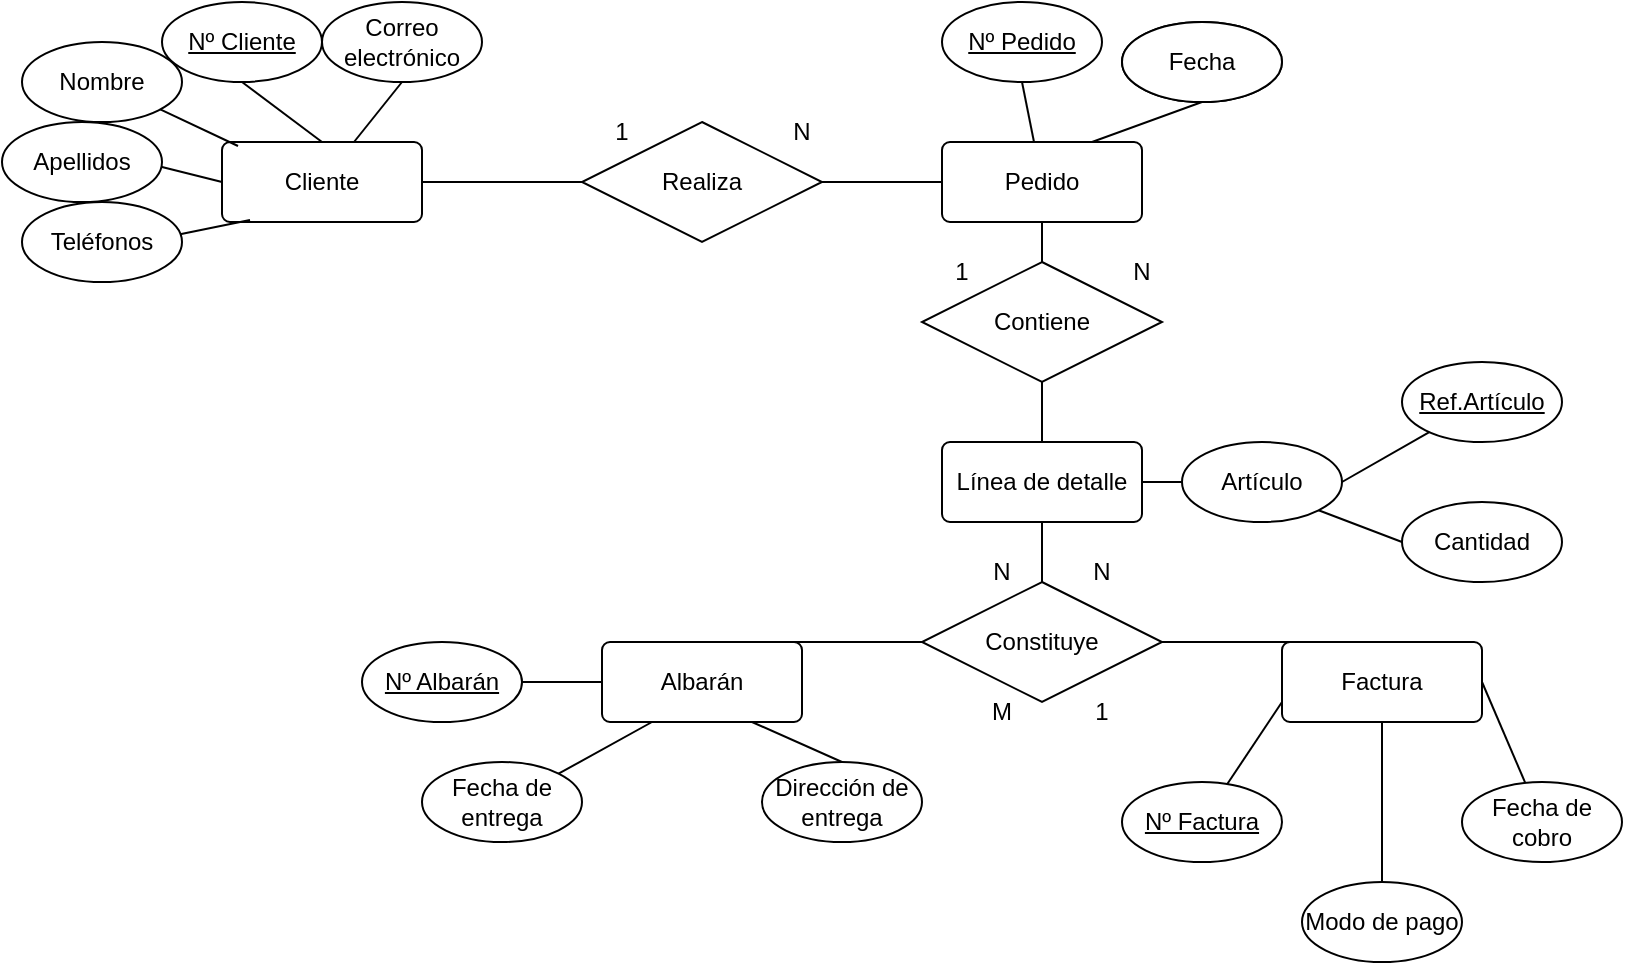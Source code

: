 <mxfile version="22.0.5" type="device">
  <diagram id="R2lEEEUBdFMjLlhIrx00" name="Page-1">
    <mxGraphModel dx="1290" dy="597" grid="1" gridSize="10" guides="1" tooltips="1" connect="1" arrows="1" fold="1" page="1" pageScale="1" pageWidth="850" pageHeight="1100" math="0" shadow="0" extFonts="Permanent Marker^https://fonts.googleapis.com/css?family=Permanent+Marker">
      <root>
        <mxCell id="0" />
        <mxCell id="1" parent="0" />
        <mxCell id="KD4n4Aa6aQZUqmUaLMFY-6" value="Cliente" style="rounded=1;arcSize=10;whiteSpace=wrap;html=1;align=center;" parent="1" vertex="1">
          <mxGeometry x="150" y="70" width="100" height="40" as="geometry" />
        </mxCell>
        <mxCell id="KD4n4Aa6aQZUqmUaLMFY-7" value="Pedido" style="rounded=1;arcSize=10;whiteSpace=wrap;html=1;align=center;" parent="1" vertex="1">
          <mxGeometry x="510" y="70" width="100" height="40" as="geometry" />
        </mxCell>
        <mxCell id="KD4n4Aa6aQZUqmUaLMFY-11" value="Realiza" style="shape=rhombus;perimeter=rhombusPerimeter;whiteSpace=wrap;html=1;align=center;" parent="1" vertex="1">
          <mxGeometry x="330" y="60" width="120" height="60" as="geometry" />
        </mxCell>
        <mxCell id="KD4n4Aa6aQZUqmUaLMFY-17" value="Contiene" style="shape=rhombus;perimeter=rhombusPerimeter;whiteSpace=wrap;html=1;align=center;" parent="1" vertex="1">
          <mxGeometry x="500" y="130" width="120" height="60" as="geometry" />
        </mxCell>
        <mxCell id="KD4n4Aa6aQZUqmUaLMFY-20" value="" style="endArrow=none;html=1;rounded=0;exitX=1;exitY=0.5;exitDx=0;exitDy=0;entryX=0;entryY=0.5;entryDx=0;entryDy=0;" parent="1" source="KD4n4Aa6aQZUqmUaLMFY-6" target="KD4n4Aa6aQZUqmUaLMFY-11" edge="1">
          <mxGeometry width="50" height="50" relative="1" as="geometry">
            <mxPoint x="260" y="120" as="sourcePoint" />
            <mxPoint x="310" y="70" as="targetPoint" />
          </mxGeometry>
        </mxCell>
        <mxCell id="KD4n4Aa6aQZUqmUaLMFY-23" value="" style="endArrow=none;html=1;rounded=0;exitX=1;exitY=0.5;exitDx=0;exitDy=0;entryX=0;entryY=0.5;entryDx=0;entryDy=0;" parent="1" source="KD4n4Aa6aQZUqmUaLMFY-11" target="KD4n4Aa6aQZUqmUaLMFY-7" edge="1">
          <mxGeometry width="50" height="50" relative="1" as="geometry">
            <mxPoint x="400" y="330" as="sourcePoint" />
            <mxPoint x="450" y="280" as="targetPoint" />
          </mxGeometry>
        </mxCell>
        <mxCell id="KD4n4Aa6aQZUqmUaLMFY-25" value="" style="endArrow=none;html=1;rounded=0;entryX=0.5;entryY=1;entryDx=0;entryDy=0;exitX=0.5;exitY=0;exitDx=0;exitDy=0;" parent="1" source="KD4n4Aa6aQZUqmUaLMFY-17" target="KD4n4Aa6aQZUqmUaLMFY-7" edge="1">
          <mxGeometry width="50" height="50" relative="1" as="geometry">
            <mxPoint x="400" y="330" as="sourcePoint" />
            <mxPoint x="450" y="280" as="targetPoint" />
          </mxGeometry>
        </mxCell>
        <mxCell id="KD4n4Aa6aQZUqmUaLMFY-34" value="1" style="text;html=1;strokeColor=none;fillColor=none;align=center;verticalAlign=middle;whiteSpace=wrap;rounded=0;" parent="1" vertex="1">
          <mxGeometry x="490" y="120" width="60" height="30" as="geometry" />
        </mxCell>
        <mxCell id="KD4n4Aa6aQZUqmUaLMFY-37" value="N" style="text;html=1;strokeColor=none;fillColor=none;align=center;verticalAlign=middle;whiteSpace=wrap;rounded=0;" parent="1" vertex="1">
          <mxGeometry x="410" y="50" width="60" height="30" as="geometry" />
        </mxCell>
        <mxCell id="KD4n4Aa6aQZUqmUaLMFY-41" value="N" style="text;html=1;strokeColor=none;fillColor=none;align=center;verticalAlign=middle;whiteSpace=wrap;rounded=0;" parent="1" vertex="1">
          <mxGeometry x="580" y="120" width="60" height="30" as="geometry" />
        </mxCell>
        <mxCell id="KD4n4Aa6aQZUqmUaLMFY-43" value="1" style="text;html=1;strokeColor=none;fillColor=none;align=center;verticalAlign=middle;whiteSpace=wrap;rounded=0;" parent="1" vertex="1">
          <mxGeometry x="320" y="50" width="60" height="30" as="geometry" />
        </mxCell>
        <mxCell id="KD4n4Aa6aQZUqmUaLMFY-51" value="Nº Cliente" style="ellipse;whiteSpace=wrap;html=1;align=center;fontStyle=4;" parent="1" vertex="1">
          <mxGeometry x="120" width="80" height="40" as="geometry" />
        </mxCell>
        <mxCell id="KD4n4Aa6aQZUqmUaLMFY-56" value="" style="endArrow=none;html=1;rounded=0;entryX=0.5;entryY=1;entryDx=0;entryDy=0;" parent="1" source="KD4n4Aa6aQZUqmUaLMFY-6" edge="1">
          <mxGeometry width="50" height="50" relative="1" as="geometry">
            <mxPoint x="400" y="330" as="sourcePoint" />
            <mxPoint x="240" y="40" as="targetPoint" />
          </mxGeometry>
        </mxCell>
        <mxCell id="KD4n4Aa6aQZUqmUaLMFY-57" value="" style="endArrow=none;html=1;rounded=0;entryX=0.5;entryY=1;entryDx=0;entryDy=0;exitX=0.5;exitY=0;exitDx=0;exitDy=0;" parent="1" source="KD4n4Aa6aQZUqmUaLMFY-6" target="KD4n4Aa6aQZUqmUaLMFY-51" edge="1">
          <mxGeometry width="50" height="50" relative="1" as="geometry">
            <mxPoint x="60" y="260" as="sourcePoint" />
            <mxPoint x="110" y="210" as="targetPoint" />
          </mxGeometry>
        </mxCell>
        <mxCell id="KD4n4Aa6aQZUqmUaLMFY-58" value="" style="endArrow=none;html=1;rounded=0;exitX=0.08;exitY=0.05;exitDx=0;exitDy=0;exitPerimeter=0;" parent="1" source="KD4n4Aa6aQZUqmUaLMFY-6" edge="1">
          <mxGeometry width="50" height="50" relative="1" as="geometry">
            <mxPoint x="400" y="330" as="sourcePoint" />
            <mxPoint x="119.128" y="53.707" as="targetPoint" />
          </mxGeometry>
        </mxCell>
        <mxCell id="KD4n4Aa6aQZUqmUaLMFY-59" value="" style="endArrow=none;html=1;rounded=0;entryX=1;entryY=0.5;entryDx=0;entryDy=0;exitX=0;exitY=0.5;exitDx=0;exitDy=0;" parent="1" source="KD4n4Aa6aQZUqmUaLMFY-6" edge="1">
          <mxGeometry width="50" height="50" relative="1" as="geometry">
            <mxPoint x="400" y="330" as="sourcePoint" />
            <mxPoint x="110" y="80" as="targetPoint" />
          </mxGeometry>
        </mxCell>
        <mxCell id="KD4n4Aa6aQZUqmUaLMFY-60" value="" style="endArrow=none;html=1;rounded=0;entryX=1;entryY=0.5;entryDx=0;entryDy=0;exitX=0.14;exitY=0.975;exitDx=0;exitDy=0;exitPerimeter=0;" parent="1" source="KD4n4Aa6aQZUqmUaLMFY-6" edge="1">
          <mxGeometry width="50" height="50" relative="1" as="geometry">
            <mxPoint x="400" y="330" as="sourcePoint" />
            <mxPoint x="110" y="120" as="targetPoint" />
          </mxGeometry>
        </mxCell>
        <mxCell id="KD4n4Aa6aQZUqmUaLMFY-61" value="Nombre" style="ellipse;whiteSpace=wrap;html=1;align=center;" parent="1" vertex="1">
          <mxGeometry x="50" y="20" width="80" height="40" as="geometry" />
        </mxCell>
        <mxCell id="KD4n4Aa6aQZUqmUaLMFY-62" value="Apellidos" style="ellipse;whiteSpace=wrap;html=1;align=center;" parent="1" vertex="1">
          <mxGeometry x="40" y="60" width="80" height="40" as="geometry" />
        </mxCell>
        <mxCell id="KD4n4Aa6aQZUqmUaLMFY-63" value="Teléfonos" style="ellipse;whiteSpace=wrap;html=1;align=center;" parent="1" vertex="1">
          <mxGeometry x="50" y="100" width="80" height="40" as="geometry" />
        </mxCell>
        <mxCell id="KD4n4Aa6aQZUqmUaLMFY-64" value="Correo electrónico" style="ellipse;whiteSpace=wrap;html=1;align=center;" parent="1" vertex="1">
          <mxGeometry x="200" width="80" height="40" as="geometry" />
        </mxCell>
        <mxCell id="KD4n4Aa6aQZUqmUaLMFY-65" value="Nº Pedido" style="ellipse;whiteSpace=wrap;html=1;align=center;fontStyle=4;" parent="1" vertex="1">
          <mxGeometry x="510" width="80" height="40" as="geometry" />
        </mxCell>
        <mxCell id="KD4n4Aa6aQZUqmUaLMFY-66" value="Fecha" style="ellipse;whiteSpace=wrap;html=1;align=center;" parent="1" vertex="1">
          <mxGeometry x="600" y="10" width="80" height="40" as="geometry" />
        </mxCell>
        <mxCell id="eEfkRoT-ak19BTUWJX3H-1" value="" style="endArrow=none;html=1;rounded=0;entryX=0.5;entryY=1;entryDx=0;entryDy=0;" parent="1" source="KD4n4Aa6aQZUqmUaLMFY-7" target="KD4n4Aa6aQZUqmUaLMFY-65" edge="1">
          <mxGeometry width="50" height="50" relative="1" as="geometry">
            <mxPoint x="500" y="250" as="sourcePoint" />
            <mxPoint x="550" y="200" as="targetPoint" />
          </mxGeometry>
        </mxCell>
        <mxCell id="eEfkRoT-ak19BTUWJX3H-31" value="" style="endArrow=none;html=1;rounded=0;entryX=0.5;entryY=1;entryDx=0;entryDy=0;exitX=0.75;exitY=0;exitDx=0;exitDy=0;" parent="1" source="KD4n4Aa6aQZUqmUaLMFY-7" target="KD4n4Aa6aQZUqmUaLMFY-66" edge="1">
          <mxGeometry width="50" height="50" relative="1" as="geometry">
            <mxPoint x="360" y="330" as="sourcePoint" />
            <mxPoint x="410" y="280" as="targetPoint" />
          </mxGeometry>
        </mxCell>
        <mxCell id="eEfkRoT-ak19BTUWJX3H-34" value="Línea de detalle" style="rounded=1;arcSize=10;whiteSpace=wrap;html=1;align=center;" parent="1" vertex="1">
          <mxGeometry x="510" y="220" width="100" height="40" as="geometry" />
        </mxCell>
        <mxCell id="eEfkRoT-ak19BTUWJX3H-40" value="" style="endArrow=none;html=1;rounded=0;entryX=0.5;entryY=1;entryDx=0;entryDy=0;exitX=0.5;exitY=0;exitDx=0;exitDy=0;" parent="1" source="eEfkRoT-ak19BTUWJX3H-34" target="KD4n4Aa6aQZUqmUaLMFY-17" edge="1">
          <mxGeometry width="50" height="50" relative="1" as="geometry">
            <mxPoint x="360" y="330" as="sourcePoint" />
            <mxPoint x="410" y="280" as="targetPoint" />
          </mxGeometry>
        </mxCell>
        <mxCell id="eEfkRoT-ak19BTUWJX3H-41" value="Albarán" style="rounded=1;arcSize=10;whiteSpace=wrap;html=1;align=center;" parent="1" vertex="1">
          <mxGeometry x="340" y="320" width="100" height="40" as="geometry" />
        </mxCell>
        <mxCell id="eEfkRoT-ak19BTUWJX3H-42" value="Factura" style="rounded=1;arcSize=10;whiteSpace=wrap;html=1;align=center;" parent="1" vertex="1">
          <mxGeometry x="680" y="320" width="100" height="40" as="geometry" />
        </mxCell>
        <mxCell id="eEfkRoT-ak19BTUWJX3H-44" value="Constituye" style="shape=rhombus;perimeter=rhombusPerimeter;whiteSpace=wrap;html=1;align=center;" parent="1" vertex="1">
          <mxGeometry x="500" y="290" width="120" height="60" as="geometry" />
        </mxCell>
        <mxCell id="eEfkRoT-ak19BTUWJX3H-46" value="" style="endArrow=none;html=1;rounded=0;entryX=0.5;entryY=1;entryDx=0;entryDy=0;exitX=0.5;exitY=0;exitDx=0;exitDy=0;" parent="1" source="eEfkRoT-ak19BTUWJX3H-44" target="eEfkRoT-ak19BTUWJX3H-34" edge="1">
          <mxGeometry width="50" height="50" relative="1" as="geometry">
            <mxPoint x="360" y="330" as="sourcePoint" />
            <mxPoint x="410" y="280" as="targetPoint" />
          </mxGeometry>
        </mxCell>
        <mxCell id="eEfkRoT-ak19BTUWJX3H-47" value="" style="endArrow=none;html=1;rounded=0;entryX=0;entryY=0.5;entryDx=0;entryDy=0;exitX=0.5;exitY=0;exitDx=0;exitDy=0;" parent="1" source="eEfkRoT-ak19BTUWJX3H-41" target="eEfkRoT-ak19BTUWJX3H-44" edge="1">
          <mxGeometry width="50" height="50" relative="1" as="geometry">
            <mxPoint x="360" y="330" as="sourcePoint" />
            <mxPoint x="410" y="280" as="targetPoint" />
          </mxGeometry>
        </mxCell>
        <mxCell id="eEfkRoT-ak19BTUWJX3H-48" value="" style="endArrow=none;html=1;rounded=0;entryX=1;entryY=0.5;entryDx=0;entryDy=0;exitX=0.5;exitY=0;exitDx=0;exitDy=0;" parent="1" source="eEfkRoT-ak19BTUWJX3H-42" target="eEfkRoT-ak19BTUWJX3H-44" edge="1">
          <mxGeometry width="50" height="50" relative="1" as="geometry">
            <mxPoint x="360" y="330" as="sourcePoint" />
            <mxPoint x="410" y="280" as="targetPoint" />
          </mxGeometry>
        </mxCell>
        <mxCell id="eEfkRoT-ak19BTUWJX3H-49" value="Fecha" style="ellipse;whiteSpace=wrap;html=1;align=center;" parent="1" vertex="1">
          <mxGeometry x="600" y="10" width="80" height="40" as="geometry" />
        </mxCell>
        <mxCell id="eEfkRoT-ak19BTUWJX3H-50" value="Cantidad" style="ellipse;whiteSpace=wrap;html=1;align=center;" parent="1" vertex="1">
          <mxGeometry x="740" y="250" width="80" height="40" as="geometry" />
        </mxCell>
        <mxCell id="eEfkRoT-ak19BTUWJX3H-52" value="Ref.Artículo" style="ellipse;whiteSpace=wrap;html=1;align=center;fontStyle=4;" parent="1" vertex="1">
          <mxGeometry x="740" y="180" width="80" height="40" as="geometry" />
        </mxCell>
        <mxCell id="eEfkRoT-ak19BTUWJX3H-53" value="Fecha de entrega" style="ellipse;whiteSpace=wrap;html=1;align=center;" parent="1" vertex="1">
          <mxGeometry x="250" y="380" width="80" height="40" as="geometry" />
        </mxCell>
        <mxCell id="eEfkRoT-ak19BTUWJX3H-54" value="Dirección de entrega" style="ellipse;whiteSpace=wrap;html=1;align=center;" parent="1" vertex="1">
          <mxGeometry x="420" y="380" width="80" height="40" as="geometry" />
        </mxCell>
        <mxCell id="eEfkRoT-ak19BTUWJX3H-55" value="Nº Albarán" style="ellipse;whiteSpace=wrap;html=1;align=center;fontStyle=4;" parent="1" vertex="1">
          <mxGeometry x="220" y="320" width="80" height="40" as="geometry" />
        </mxCell>
        <mxCell id="eEfkRoT-ak19BTUWJX3H-56" value="Nº Factura" style="ellipse;whiteSpace=wrap;html=1;align=center;fontStyle=4;" parent="1" vertex="1">
          <mxGeometry x="600" y="390" width="80" height="40" as="geometry" />
        </mxCell>
        <mxCell id="eEfkRoT-ak19BTUWJX3H-57" value="Fecha de cobro" style="ellipse;whiteSpace=wrap;html=1;align=center;" parent="1" vertex="1">
          <mxGeometry x="770" y="390" width="80" height="40" as="geometry" />
        </mxCell>
        <mxCell id="eEfkRoT-ak19BTUWJX3H-58" value="Modo de pago" style="ellipse;whiteSpace=wrap;html=1;align=center;" parent="1" vertex="1">
          <mxGeometry x="690" y="440" width="80" height="40" as="geometry" />
        </mxCell>
        <mxCell id="eEfkRoT-ak19BTUWJX3H-61" value="" style="endArrow=none;html=1;rounded=0;entryX=0;entryY=0.5;entryDx=0;entryDy=0;exitX=1;exitY=0.5;exitDx=0;exitDy=0;" parent="1" source="eEfkRoT-ak19BTUWJX3H-55" target="eEfkRoT-ak19BTUWJX3H-41" edge="1">
          <mxGeometry width="50" height="50" relative="1" as="geometry">
            <mxPoint x="680" y="270" as="sourcePoint" />
            <mxPoint x="620" y="260" as="targetPoint" />
          </mxGeometry>
        </mxCell>
        <mxCell id="eEfkRoT-ak19BTUWJX3H-62" value="" style="endArrow=none;html=1;rounded=0;exitX=0.25;exitY=1;exitDx=0;exitDy=0;entryX=1;entryY=0;entryDx=0;entryDy=0;" parent="1" source="eEfkRoT-ak19BTUWJX3H-41" target="eEfkRoT-ak19BTUWJX3H-53" edge="1">
          <mxGeometry width="50" height="50" relative="1" as="geometry">
            <mxPoint x="510" y="250" as="sourcePoint" />
            <mxPoint x="560" y="200" as="targetPoint" />
          </mxGeometry>
        </mxCell>
        <mxCell id="eEfkRoT-ak19BTUWJX3H-63" value="" style="endArrow=none;html=1;rounded=0;exitX=0.75;exitY=1;exitDx=0;exitDy=0;entryX=0.5;entryY=0;entryDx=0;entryDy=0;" parent="1" source="eEfkRoT-ak19BTUWJX3H-41" target="eEfkRoT-ak19BTUWJX3H-54" edge="1">
          <mxGeometry width="50" height="50" relative="1" as="geometry">
            <mxPoint x="510" y="250" as="sourcePoint" />
            <mxPoint x="560" y="200" as="targetPoint" />
          </mxGeometry>
        </mxCell>
        <mxCell id="eEfkRoT-ak19BTUWJX3H-64" value="" style="endArrow=none;html=1;rounded=0;exitX=0;exitY=0.75;exitDx=0;exitDy=0;" parent="1" source="eEfkRoT-ak19BTUWJX3H-42" target="eEfkRoT-ak19BTUWJX3H-56" edge="1">
          <mxGeometry width="50" height="50" relative="1" as="geometry">
            <mxPoint x="510" y="250" as="sourcePoint" />
            <mxPoint x="560" y="200" as="targetPoint" />
          </mxGeometry>
        </mxCell>
        <mxCell id="eEfkRoT-ak19BTUWJX3H-65" value="" style="endArrow=none;html=1;rounded=0;exitX=0.5;exitY=1;exitDx=0;exitDy=0;entryX=0.5;entryY=0;entryDx=0;entryDy=0;" parent="1" source="eEfkRoT-ak19BTUWJX3H-42" target="eEfkRoT-ak19BTUWJX3H-58" edge="1">
          <mxGeometry width="50" height="50" relative="1" as="geometry">
            <mxPoint x="510" y="250" as="sourcePoint" />
            <mxPoint x="560" y="200" as="targetPoint" />
          </mxGeometry>
        </mxCell>
        <mxCell id="eEfkRoT-ak19BTUWJX3H-66" value="" style="endArrow=none;html=1;rounded=0;entryX=1;entryY=0.5;entryDx=0;entryDy=0;" parent="1" source="eEfkRoT-ak19BTUWJX3H-57" target="eEfkRoT-ak19BTUWJX3H-42" edge="1">
          <mxGeometry width="50" height="50" relative="1" as="geometry">
            <mxPoint x="510" y="250" as="sourcePoint" />
            <mxPoint x="560" y="200" as="targetPoint" />
          </mxGeometry>
        </mxCell>
        <mxCell id="bfsl10jSJq9CAn4LigOa-1" value="Artículo" style="ellipse;whiteSpace=wrap;html=1;align=center;" vertex="1" parent="1">
          <mxGeometry x="630" y="220" width="80" height="40" as="geometry" />
        </mxCell>
        <mxCell id="bfsl10jSJq9CAn4LigOa-2" value="" style="endArrow=none;html=1;rounded=0;entryX=1;entryY=0.5;entryDx=0;entryDy=0;" edge="1" parent="1" source="bfsl10jSJq9CAn4LigOa-1" target="eEfkRoT-ak19BTUWJX3H-34">
          <mxGeometry width="50" height="50" relative="1" as="geometry">
            <mxPoint x="400" y="340" as="sourcePoint" />
            <mxPoint x="450" y="290" as="targetPoint" />
          </mxGeometry>
        </mxCell>
        <mxCell id="bfsl10jSJq9CAn4LigOa-3" value="" style="endArrow=none;html=1;rounded=0;exitX=1;exitY=0.5;exitDx=0;exitDy=0;" edge="1" parent="1" source="bfsl10jSJq9CAn4LigOa-1" target="eEfkRoT-ak19BTUWJX3H-52">
          <mxGeometry width="50" height="50" relative="1" as="geometry">
            <mxPoint x="700" y="240" as="sourcePoint" />
            <mxPoint x="450" y="290" as="targetPoint" />
          </mxGeometry>
        </mxCell>
        <mxCell id="bfsl10jSJq9CAn4LigOa-8" value="" style="endArrow=none;html=1;rounded=0;entryX=1;entryY=1;entryDx=0;entryDy=0;exitX=0;exitY=0.5;exitDx=0;exitDy=0;" edge="1" parent="1" source="eEfkRoT-ak19BTUWJX3H-50" target="bfsl10jSJq9CAn4LigOa-1">
          <mxGeometry width="50" height="50" relative="1" as="geometry">
            <mxPoint x="400" y="340" as="sourcePoint" />
            <mxPoint x="450" y="290" as="targetPoint" />
          </mxGeometry>
        </mxCell>
        <mxCell id="bfsl10jSJq9CAn4LigOa-10" value="N" style="text;html=1;strokeColor=none;fillColor=none;align=center;verticalAlign=middle;whiteSpace=wrap;rounded=0;" vertex="1" parent="1">
          <mxGeometry x="510" y="270" width="60" height="30" as="geometry" />
        </mxCell>
        <mxCell id="bfsl10jSJq9CAn4LigOa-11" value="M" style="text;html=1;strokeColor=none;fillColor=none;align=center;verticalAlign=middle;whiteSpace=wrap;rounded=0;" vertex="1" parent="1">
          <mxGeometry x="510" y="340" width="60" height="30" as="geometry" />
        </mxCell>
        <mxCell id="bfsl10jSJq9CAn4LigOa-12" value="N" style="text;html=1;strokeColor=none;fillColor=none;align=center;verticalAlign=middle;whiteSpace=wrap;rounded=0;" vertex="1" parent="1">
          <mxGeometry x="560" y="270" width="60" height="30" as="geometry" />
        </mxCell>
        <mxCell id="bfsl10jSJq9CAn4LigOa-13" value="1" style="text;html=1;strokeColor=none;fillColor=none;align=center;verticalAlign=middle;whiteSpace=wrap;rounded=0;" vertex="1" parent="1">
          <mxGeometry x="560" y="340" width="60" height="30" as="geometry" />
        </mxCell>
      </root>
    </mxGraphModel>
  </diagram>
</mxfile>
